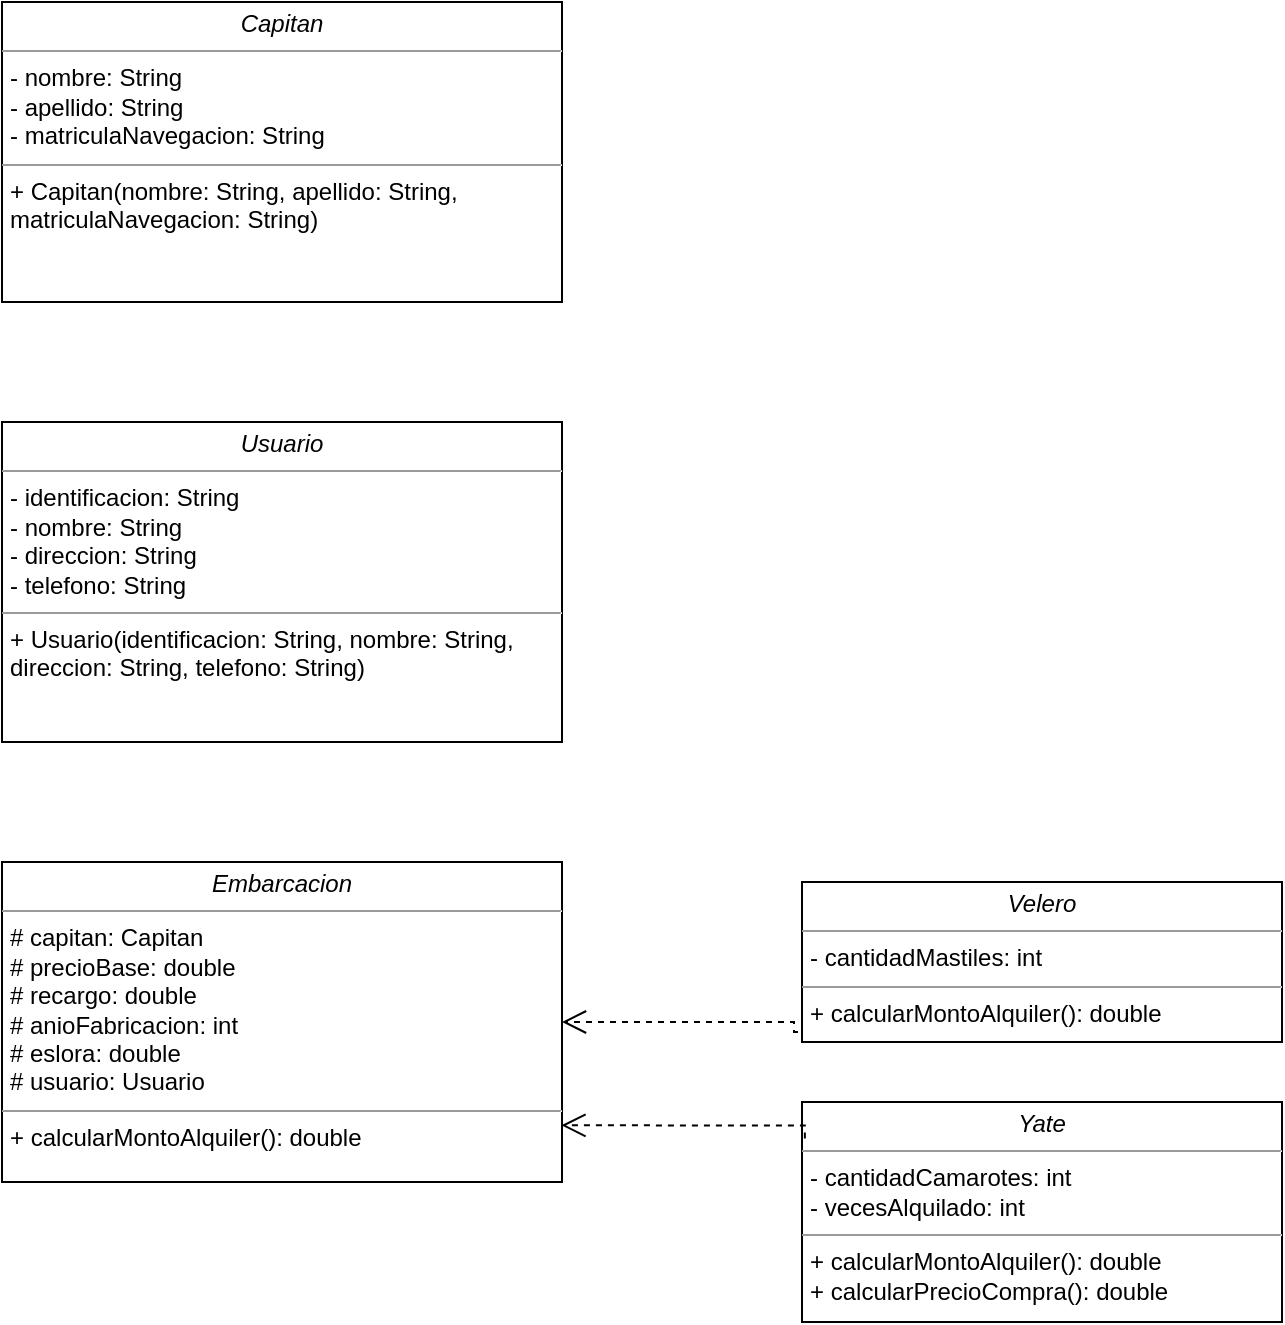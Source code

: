 <mxfile version="24.7.6">
  <diagram name="Page-1" id="c4acf3e9-155e-7222-9cf6-157b1a14988f">
    <mxGraphModel dx="1290" dy="530" grid="1" gridSize="10" guides="1" tooltips="1" connect="1" arrows="1" fold="1" page="1" pageScale="1" pageWidth="850" pageHeight="1100" background="none" math="0" shadow="0">
      <root>
        <mxCell id="0" />
        <mxCell id="1" parent="0" />
        <mxCell id="5d2195bd80daf111-15" value="&lt;p style=&quot;margin:0px;margin-top:4px;text-align:center;&quot;&gt;&lt;i&gt;Velero&lt;/i&gt;&lt;/p&gt;&lt;hr size=&quot;1&quot;&gt;&lt;p style=&quot;margin:0px;margin-left:4px;&quot;&gt;&lt;span class=&quot;hljs-operator&quot;&gt;-&lt;/span&gt; cantidadMastiles: &lt;span class=&quot;hljs-type&quot;&gt;int&lt;/span&gt;&lt;br&gt;&lt;/p&gt;&lt;hr size=&quot;1&quot;&gt;&lt;p style=&quot;margin:0px;margin-left:4px;&quot;&gt;&lt;span class=&quot;hljs-operator&quot;&gt;+&lt;/span&gt; calcularMontoAlquiler(): &lt;span class=&quot;hljs-keyword&quot;&gt;double&lt;/span&gt;&lt;br&gt;&lt;/p&gt;" style="verticalAlign=top;align=left;overflow=fill;fontSize=12;fontFamily=Helvetica;html=1;rounded=0;shadow=0;comic=0;labelBackgroundColor=none;strokeWidth=1" parent="1" vertex="1">
          <mxGeometry x="440" y="610" width="240" height="80" as="geometry" />
        </mxCell>
        <mxCell id="5d2195bd80daf111-18" value="&lt;p style=&quot;margin:0px;margin-top:4px;text-align:center;&quot;&gt;&lt;i&gt;Capitan&lt;/i&gt;&lt;/p&gt;&lt;hr size=&quot;1&quot;&gt;&lt;p style=&quot;margin:0px;margin-left:4px;&quot;&gt;- nombre&lt;span style=&quot;background-color: initial;&quot;&gt;: String&lt;/span&gt;&lt;/p&gt;&lt;p style=&quot;margin:0px;margin-left:4px;&quot;&gt;- apellido&lt;span style=&quot;background-color: initial;&quot;&gt;: String&lt;/span&gt;&lt;/p&gt;&lt;p style=&quot;margin:0px;margin-left:4px;&quot;&gt;- matriculaNavegacion&lt;span style=&quot;background-color: initial;&quot;&gt;: String&lt;/span&gt;&lt;br&gt;&lt;/p&gt;&lt;hr size=&quot;1&quot;&gt;&lt;p style=&quot;margin:0px;margin-left:4px;&quot;&gt;+ Capitan(nombre&lt;span style=&quot;background-color: initial;&quot;&gt;: String&lt;/span&gt;&lt;span style=&quot;background-color: initial;&quot;&gt;, apellido&lt;/span&gt;: String&lt;span style=&quot;background-color: initial;&quot;&gt;,&amp;nbsp;&lt;/span&gt;&lt;/p&gt;&lt;p style=&quot;margin:0px;margin-left:4px;&quot;&gt;matriculaNavegacion: String)&lt;/p&gt;" style="verticalAlign=top;align=left;overflow=fill;fontSize=12;fontFamily=Helvetica;html=1;rounded=0;shadow=0;comic=0;labelBackgroundColor=none;strokeWidth=1" parent="1" vertex="1">
          <mxGeometry x="40" y="170" width="280" height="150" as="geometry" />
        </mxCell>
        <mxCell id="5d2195bd80daf111-19" value="&lt;p style=&quot;margin:0px;margin-top:4px;text-align:center;&quot;&gt;&lt;i&gt;Usuario&lt;/i&gt;&lt;/p&gt;&lt;hr size=&quot;1&quot;&gt;&lt;p style=&quot;margin:0px;margin-left:4px;&quot;&gt;- identificacion: String&lt;/p&gt;&lt;p style=&quot;margin:0px;margin-left:4px;&quot;&gt;- nombre&lt;span style=&quot;background-color: initial;&quot;&gt;: String&lt;/span&gt;&lt;/p&gt;&lt;p style=&quot;margin:0px;margin-left:4px;&quot;&gt;- direccion&lt;span style=&quot;background-color: initial;&quot;&gt;: String&lt;/span&gt;&lt;/p&gt;&lt;p style=&quot;margin:0px;margin-left:4px;&quot;&gt;- telefono&lt;span style=&quot;background-color: initial;&quot;&gt;: String&lt;/span&gt;&lt;/p&gt;&lt;hr size=&quot;1&quot;&gt;&lt;p style=&quot;margin:0px;margin-left:4px;&quot;&gt;+ Usuario(identificacion&lt;span style=&quot;background-color: initial;&quot;&gt;: String, nombre&lt;/span&gt;&lt;span style=&quot;background-color: initial;&quot;&gt;: String,&lt;/span&gt;&lt;/p&gt;&lt;p style=&quot;margin:0px;margin-left:4px;&quot;&gt;&lt;span style=&quot;background-color: initial;&quot;&gt;direccion&lt;/span&gt;&lt;span style=&quot;background-color: initial;&quot;&gt;: String, telefono&lt;/span&gt;&lt;span style=&quot;background-color: initial;&quot;&gt;: String)&lt;/span&gt;&lt;/p&gt;" style="verticalAlign=top;align=left;overflow=fill;fontSize=12;fontFamily=Helvetica;html=1;rounded=0;shadow=0;comic=0;labelBackgroundColor=none;strokeWidth=1" parent="1" vertex="1">
          <mxGeometry x="40" y="380" width="280" height="160" as="geometry" />
        </mxCell>
        <mxCell id="5d2195bd80daf111-20" value="&lt;p style=&quot;margin:0px;margin-top:4px;text-align:center;&quot;&gt;&lt;i&gt;Yate&lt;/i&gt;&lt;/p&gt;&lt;hr size=&quot;1&quot;&gt;&lt;p style=&quot;margin:0px;margin-left:4px;&quot;&gt;&lt;span class=&quot;hljs-operator&quot;&gt;-&lt;/span&gt; cantidadCamarotes: &lt;span class=&quot;hljs-type&quot;&gt;int&lt;/span&gt;&lt;br&gt;&lt;/p&gt;&lt;p style=&quot;margin:0px;margin-left:4px;&quot;&gt;&lt;span class=&quot;hljs-type&quot;&gt;&lt;span class=&quot;hljs-operator&quot;&gt;-&lt;/span&gt; vecesAlquilado: &lt;span class=&quot;hljs-type&quot;&gt;int&lt;/span&gt;&lt;br&gt;&lt;/span&gt;&lt;/p&gt;&lt;hr size=&quot;1&quot;&gt;&lt;p style=&quot;margin:0px;margin-left:4px;&quot;&gt;&lt;span class=&quot;hljs-operator&quot;&gt;+&lt;/span&gt; calcularMontoAlquiler(): &lt;span class=&quot;hljs-keyword&quot;&gt;double&lt;/span&gt;&lt;br&gt;&lt;span class=&quot;hljs-operator&quot;&gt;+&lt;/span&gt; calcularPrecioCompra(): &lt;span class=&quot;hljs-keyword&quot;&gt;double&lt;/span&gt;&lt;br&gt;&lt;/p&gt;" style="verticalAlign=top;align=left;overflow=fill;fontSize=12;fontFamily=Helvetica;html=1;rounded=0;shadow=0;comic=0;labelBackgroundColor=none;strokeWidth=1" parent="1" vertex="1">
          <mxGeometry x="440" y="720" width="240" height="110" as="geometry" />
        </mxCell>
        <mxCell id="uxrtul3fwMUPSCjzu0AQ-3" style="edgeStyle=orthogonalEdgeStyle;rounded=0;html=1;dashed=1;labelBackgroundColor=none;startFill=0;endArrow=open;endFill=0;endSize=10;fontFamily=Verdana;fontSize=10;entryX=0.999;entryY=0.823;entryDx=0;entryDy=0;exitX=0.006;exitY=0.166;exitDx=0;exitDy=0;exitPerimeter=0;entryPerimeter=0;" parent="1" source="5d2195bd80daf111-20" target="uxrtul3fwMUPSCjzu0AQ-4" edge="1">
          <mxGeometry relative="1" as="geometry">
            <Array as="points">
              <mxPoint x="441" y="732" />
            </Array>
            <mxPoint x="398" y="775" as="sourcePoint" />
            <mxPoint x="350" y="770" as="targetPoint" />
          </mxGeometry>
        </mxCell>
        <mxCell id="uxrtul3fwMUPSCjzu0AQ-4" value="&lt;p style=&quot;margin:0px;margin-top:4px;text-align:center;&quot;&gt;&lt;i&gt;Embarcacion&lt;/i&gt;&lt;/p&gt;&lt;hr size=&quot;1&quot;&gt;&lt;p style=&quot;margin:0px;margin-left:4px;&quot;&gt;# capitan: Capitan&lt;/p&gt;&lt;p style=&quot;margin:0px;margin-left:4px;&quot;&gt;# precioBase: &lt;span class=&quot;hljs-keyword&quot;&gt;double&lt;/span&gt;&lt;br&gt;&lt;/p&gt;&lt;p style=&quot;margin:0px;margin-left:4px;&quot;&gt;# recargo: &lt;span class=&quot;hljs-keyword&quot;&gt;double&lt;/span&gt;&lt;br&gt;&lt;/p&gt;&lt;p style=&quot;margin:0px;margin-left:4px;&quot;&gt;&lt;span class=&quot;hljs-keyword&quot;&gt;# anioFabricacion: &lt;span class=&quot;hljs-type&quot;&gt;int&lt;/span&gt;&lt;br&gt;&lt;/span&gt;&lt;/p&gt;&lt;p style=&quot;margin:0px;margin-left:4px;&quot;&gt;&lt;span class=&quot;hljs-keyword&quot;&gt;# eslora: &lt;span class=&quot;hljs-keyword&quot;&gt;double&lt;/span&gt;&lt;br&gt;&lt;/span&gt;&lt;/p&gt;&lt;p style=&quot;margin:0px;margin-left:4px;&quot;&gt;&lt;span class=&quot;hljs-keyword&quot;&gt;&lt;span class=&quot;hljs-keyword&quot;&gt;# usuario: Usuario&lt;br&gt;&lt;/span&gt;&lt;/span&gt;&lt;/p&gt;&lt;hr size=&quot;1&quot;&gt;&lt;p style=&quot;margin:0px;margin-left:4px;&quot;&gt;&lt;span class=&quot;hljs-operator&quot;&gt;+&lt;/span&gt; calcularMontoAlquiler(): &lt;span class=&quot;hljs-keyword&quot;&gt;double&lt;/span&gt;&lt;br&gt;&lt;/p&gt;" style="verticalAlign=top;align=left;overflow=fill;fontSize=12;fontFamily=Helvetica;html=1;rounded=0;shadow=0;comic=0;labelBackgroundColor=none;strokeWidth=1" parent="1" vertex="1">
          <mxGeometry x="40" y="600" width="280" height="160" as="geometry" />
        </mxCell>
        <mxCell id="uxrtul3fwMUPSCjzu0AQ-5" style="edgeStyle=orthogonalEdgeStyle;rounded=0;html=1;dashed=1;labelBackgroundColor=none;startFill=0;endArrow=open;endFill=0;endSize=10;fontFamily=Verdana;fontSize=10;exitX=0.006;exitY=0.166;exitDx=0;exitDy=0;exitPerimeter=0;" parent="1" edge="1">
          <mxGeometry relative="1" as="geometry">
            <Array as="points">
              <mxPoint x="436" y="685" />
              <mxPoint x="436" y="680" />
            </Array>
            <mxPoint x="438" y="685" as="sourcePoint" />
            <mxPoint x="320" y="680" as="targetPoint" />
          </mxGeometry>
        </mxCell>
      </root>
    </mxGraphModel>
  </diagram>
</mxfile>
